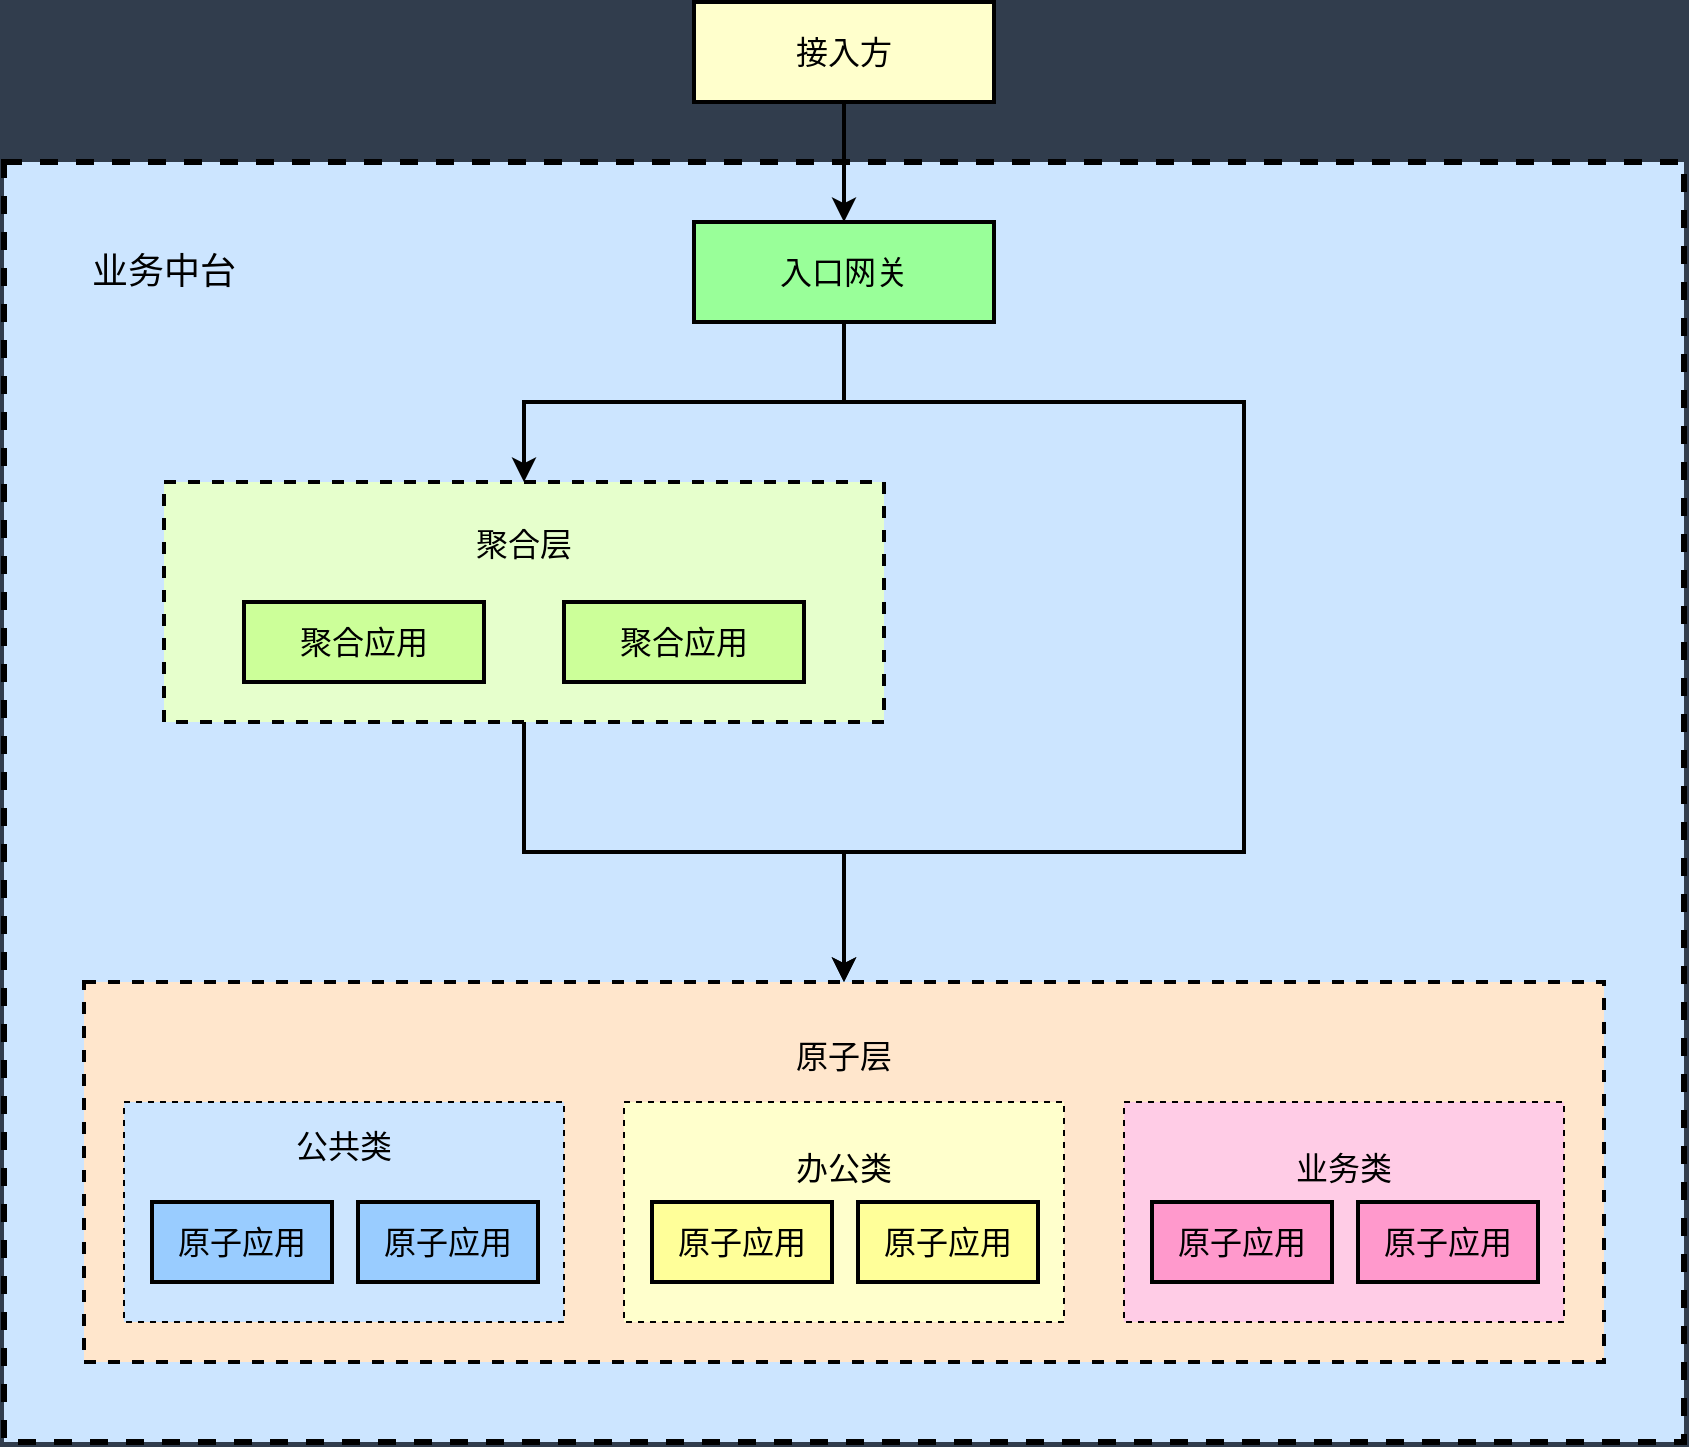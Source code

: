 <mxfile version="14.1.1" type="github">
  <diagram id="iiPcHqyzsuY4AHNTq1Xq" name="Page-1">
    <mxGraphModel dx="1944" dy="1010" grid="1" gridSize="10" guides="1" tooltips="1" connect="1" arrows="1" fold="1" page="1" pageScale="1" pageWidth="827" pageHeight="1169" background="#313D4D" math="0" shadow="0">
      <root>
        <mxCell id="0" />
        <mxCell id="1" parent="0" />
        <mxCell id="rfTbKDHsITXjUfhESdeL-1" value="" style="rounded=0;whiteSpace=wrap;html=1;fillColor=#CCE5FF;dashed=1;strokeWidth=3;" parent="1" vertex="1">
          <mxGeometry x="-580" y="330" width="840" height="640" as="geometry" />
        </mxCell>
        <mxCell id="rfTbKDHsITXjUfhESdeL-9" value="原子层&lt;br&gt;&lt;br&gt;&lt;br&gt;&lt;br&gt;&lt;br&gt;&lt;br&gt;&lt;br&gt;" style="rounded=0;whiteSpace=wrap;html=1;strokeWidth=2;gradientColor=none;fontSize=16;dashed=1;fillColor=#FFE6CC;" parent="1" vertex="1">
          <mxGeometry x="-540" y="740" width="760" height="190" as="geometry" />
        </mxCell>
        <mxCell id="rfTbKDHsITXjUfhESdeL-6" style="edgeStyle=orthogonalEdgeStyle;rounded=0;orthogonalLoop=1;jettySize=auto;html=1;exitX=0.5;exitY=1;exitDx=0;exitDy=0;fontSize=16;strokeWidth=2;" parent="1" source="rfTbKDHsITXjUfhESdeL-2" target="rfTbKDHsITXjUfhESdeL-5" edge="1">
          <mxGeometry relative="1" as="geometry" />
        </mxCell>
        <mxCell id="rfTbKDHsITXjUfhESdeL-2" value="接入方" style="rounded=0;whiteSpace=wrap;html=1;strokeWidth=2;gradientColor=none;fontSize=16;fillColor=#FFFFCC;" parent="1" vertex="1">
          <mxGeometry x="-235" y="250" width="150" height="50" as="geometry" />
        </mxCell>
        <mxCell id="U6g6P6BVi3KQueRZhiH1-3" style="edgeStyle=orthogonalEdgeStyle;rounded=0;orthogonalLoop=1;jettySize=auto;html=1;exitX=0.5;exitY=1;exitDx=0;exitDy=0;entryX=0.5;entryY=0;entryDx=0;entryDy=0;strokeWidth=2;" parent="1" source="rfTbKDHsITXjUfhESdeL-5" target="rfTbKDHsITXjUfhESdeL-7" edge="1">
          <mxGeometry relative="1" as="geometry" />
        </mxCell>
        <mxCell id="U6g6P6BVi3KQueRZhiH1-10" style="edgeStyle=orthogonalEdgeStyle;rounded=0;orthogonalLoop=1;jettySize=auto;html=1;strokeWidth=2;exitX=0.5;exitY=1;exitDx=0;exitDy=0;endArrow=classic;endFill=1;entryX=0.5;entryY=0;entryDx=0;entryDy=0;" parent="1" target="rfTbKDHsITXjUfhESdeL-9" edge="1">
          <mxGeometry relative="1" as="geometry">
            <mxPoint x="-160" y="415" as="sourcePoint" />
            <mxPoint x="-85" y="675" as="targetPoint" />
            <Array as="points">
              <mxPoint x="-160" y="450" />
              <mxPoint x="40" y="450" />
              <mxPoint x="40" y="675" />
              <mxPoint x="-160" y="675" />
            </Array>
          </mxGeometry>
        </mxCell>
        <mxCell id="rfTbKDHsITXjUfhESdeL-5" value="入口网关" style="rounded=0;whiteSpace=wrap;html=1;strokeWidth=2;gradientColor=none;fontSize=16;fillColor=#99FF99;" parent="1" vertex="1">
          <mxGeometry x="-235" y="360" width="150" height="50" as="geometry" />
        </mxCell>
        <mxCell id="U6g6P6BVi3KQueRZhiH1-14" style="edgeStyle=orthogonalEdgeStyle;rounded=0;orthogonalLoop=1;jettySize=auto;html=1;exitX=0.5;exitY=1;exitDx=0;exitDy=0;entryX=0.5;entryY=0;entryDx=0;entryDy=0;endArrow=classic;endFill=1;strokeWidth=2;" parent="1" source="rfTbKDHsITXjUfhESdeL-7" target="rfTbKDHsITXjUfhESdeL-9" edge="1">
          <mxGeometry relative="1" as="geometry">
            <mxPoint x="-235" y="675" as="targetPoint" />
          </mxGeometry>
        </mxCell>
        <mxCell id="rfTbKDHsITXjUfhESdeL-7" value="聚合层&lt;br&gt;&lt;br&gt;&lt;br&gt;&lt;br&gt;" style="rounded=0;whiteSpace=wrap;html=1;strokeWidth=2;gradientColor=none;fontSize=16;dashed=1;fillColor=#E6FFCC;" parent="1" vertex="1">
          <mxGeometry x="-500" y="490" width="360" height="120" as="geometry" />
        </mxCell>
        <mxCell id="rfTbKDHsITXjUfhESdeL-13" value="聚合应用" style="rounded=0;whiteSpace=wrap;html=1;strokeWidth=2;fillColor=#CCFF99;gradientColor=none;fontSize=16;" parent="1" vertex="1">
          <mxGeometry x="-460" y="550" width="120" height="40" as="geometry" />
        </mxCell>
        <mxCell id="rfTbKDHsITXjUfhESdeL-14" value="聚合应用" style="rounded=0;whiteSpace=wrap;html=1;strokeWidth=2;fillColor=#CCFF99;gradientColor=none;fontSize=16;" parent="1" vertex="1">
          <mxGeometry x="-300" y="550" width="120" height="40" as="geometry" />
        </mxCell>
        <mxCell id="U6g6P6BVi3KQueRZhiH1-15" value="&lt;font style=&quot;font-size: 18px;&quot;&gt;业务中台&lt;/font&gt;" style="text;html=1;strokeColor=none;fillColor=none;align=center;verticalAlign=middle;whiteSpace=wrap;rounded=0;fontSize=18;" parent="1" vertex="1">
          <mxGeometry x="-540" y="370" width="80" height="30" as="geometry" />
        </mxCell>
        <mxCell id="6_h-hl68dZf3_GZHzV2k-7" value="" style="group" parent="1" vertex="1" connectable="0">
          <mxGeometry x="-520" y="800" width="220" height="110" as="geometry" />
        </mxCell>
        <mxCell id="6_h-hl68dZf3_GZHzV2k-1" value="&lt;font style=&quot;font-size: 16px&quot;&gt;公共类&lt;br&gt;&lt;/font&gt;&lt;br&gt;&lt;br&gt;&lt;br&gt;" style="rounded=0;whiteSpace=wrap;html=1;fontSize=18;fillColor=#CCE5FF;dashed=1;" parent="6_h-hl68dZf3_GZHzV2k-7" vertex="1">
          <mxGeometry width="220" height="110" as="geometry" />
        </mxCell>
        <mxCell id="rfTbKDHsITXjUfhESdeL-16" value="原子应用" style="rounded=0;whiteSpace=wrap;html=1;strokeWidth=2;fillColor=#99CCFF;gradientColor=none;fontSize=16;" parent="6_h-hl68dZf3_GZHzV2k-7" vertex="1">
          <mxGeometry x="14" y="50" width="90" height="40" as="geometry" />
        </mxCell>
        <mxCell id="rfTbKDHsITXjUfhESdeL-17" value="原子应用" style="rounded=0;whiteSpace=wrap;html=1;strokeWidth=2;fillColor=#99CCFF;gradientColor=none;fontSize=16;" parent="6_h-hl68dZf3_GZHzV2k-7" vertex="1">
          <mxGeometry x="117" y="50" width="90" height="40" as="geometry" />
        </mxCell>
        <mxCell id="6_h-hl68dZf3_GZHzV2k-8" value="" style="group;fillColor=#FFFFCC;" parent="1" vertex="1" connectable="0">
          <mxGeometry x="-270" y="800" width="220" height="110" as="geometry" />
        </mxCell>
        <mxCell id="6_h-hl68dZf3_GZHzV2k-9" value="&lt;font style=&quot;font-size: 16px&quot;&gt;办公类&lt;br&gt;&lt;/font&gt;&lt;br&gt;&lt;br&gt;" style="rounded=0;whiteSpace=wrap;html=1;fontSize=18;fillColor=none;dashed=1;" parent="6_h-hl68dZf3_GZHzV2k-8" vertex="1">
          <mxGeometry width="220" height="110" as="geometry" />
        </mxCell>
        <mxCell id="6_h-hl68dZf3_GZHzV2k-10" value="原子应用" style="rounded=0;whiteSpace=wrap;html=1;strokeWidth=2;fillColor=#FFFF99;gradientColor=none;fontSize=16;" parent="6_h-hl68dZf3_GZHzV2k-8" vertex="1">
          <mxGeometry x="14" y="50" width="90" height="40" as="geometry" />
        </mxCell>
        <mxCell id="6_h-hl68dZf3_GZHzV2k-11" value="原子应用" style="rounded=0;whiteSpace=wrap;html=1;strokeWidth=2;fillColor=#FFFF99;gradientColor=none;fontSize=16;" parent="6_h-hl68dZf3_GZHzV2k-8" vertex="1">
          <mxGeometry x="117" y="50" width="90" height="40" as="geometry" />
        </mxCell>
        <mxCell id="6_h-hl68dZf3_GZHzV2k-12" value="" style="group;fillColor=#FFCCE6;" parent="1" vertex="1" connectable="0">
          <mxGeometry x="-20" y="800" width="220" height="110" as="geometry" />
        </mxCell>
        <mxCell id="6_h-hl68dZf3_GZHzV2k-13" value="&lt;font style=&quot;font-size: 16px&quot;&gt;业务类&lt;br&gt;&lt;/font&gt;&lt;br&gt;&lt;br&gt;" style="rounded=0;whiteSpace=wrap;html=1;fontSize=18;fillColor=none;dashed=1;" parent="6_h-hl68dZf3_GZHzV2k-12" vertex="1">
          <mxGeometry width="220" height="110" as="geometry" />
        </mxCell>
        <mxCell id="6_h-hl68dZf3_GZHzV2k-14" value="原子应用" style="rounded=0;whiteSpace=wrap;html=1;strokeWidth=2;fillColor=#FF99CC;gradientColor=none;fontSize=16;" parent="6_h-hl68dZf3_GZHzV2k-12" vertex="1">
          <mxGeometry x="14" y="50" width="90" height="40" as="geometry" />
        </mxCell>
        <mxCell id="6_h-hl68dZf3_GZHzV2k-15" value="原子应用" style="rounded=0;whiteSpace=wrap;html=1;strokeWidth=2;fillColor=#FF99CC;gradientColor=none;fontSize=16;" parent="6_h-hl68dZf3_GZHzV2k-12" vertex="1">
          <mxGeometry x="117" y="50" width="90" height="40" as="geometry" />
        </mxCell>
      </root>
    </mxGraphModel>
  </diagram>
</mxfile>
